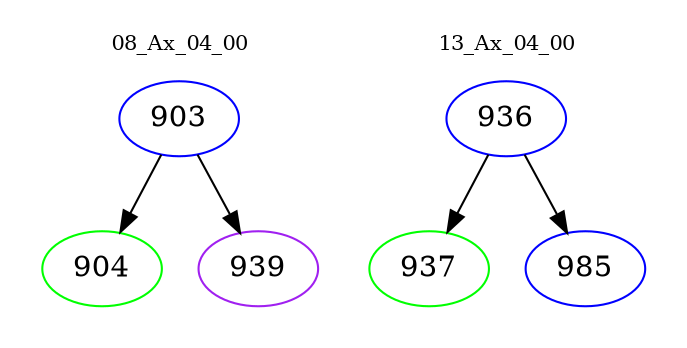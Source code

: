 digraph{
subgraph cluster_0 {
color = white
label = "08_Ax_04_00";
fontsize=10;
T0_903 [label="903", color="blue"]
T0_903 -> T0_904 [color="black"]
T0_904 [label="904", color="green"]
T0_903 -> T0_939 [color="black"]
T0_939 [label="939", color="purple"]
}
subgraph cluster_1 {
color = white
label = "13_Ax_04_00";
fontsize=10;
T1_936 [label="936", color="blue"]
T1_936 -> T1_937 [color="black"]
T1_937 [label="937", color="green"]
T1_936 -> T1_985 [color="black"]
T1_985 [label="985", color="blue"]
}
}
